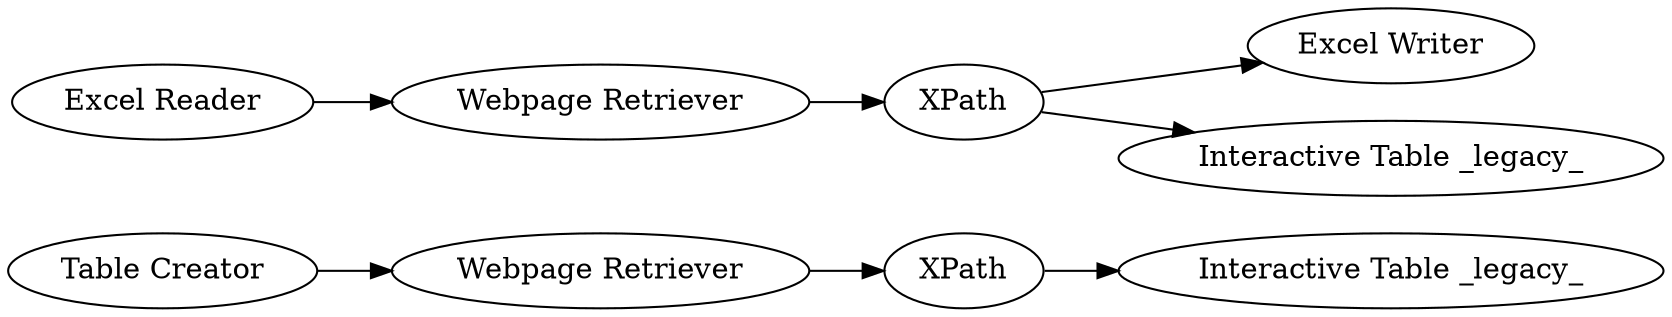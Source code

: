 digraph {
	926 -> 927
	932 -> 930
	935 -> 934
	927 -> 932
	940 -> 935
	934 -> 938
	934 -> 933
	938 [label="Excel Writer"]
	927 [label="Webpage Retriever"]
	930 [label="Interactive Table _legacy_"]
	933 [label="Interactive Table _legacy_"]
	932 [label=XPath]
	935 [label="Webpage Retriever"]
	940 [label="Excel Reader"]
	926 [label="Table Creator"]
	934 [label=XPath]
	rankdir=LR
}
